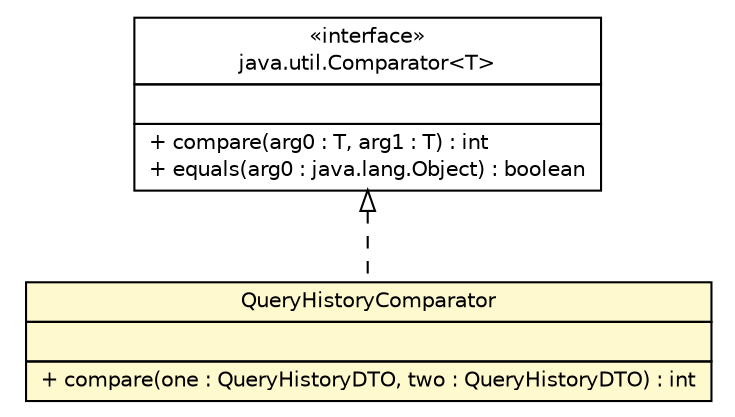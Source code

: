 #!/usr/local/bin/dot
#
# Class diagram 
# Generated by UmlGraph version 4.8 (http://www.spinellis.gr/sw/umlgraph)
#

digraph G {
	edge [fontname="Helvetica",fontsize=10,labelfontname="Helvetica",labelfontsize=10];
	node [fontname="Helvetica",fontsize=10,shape=plaintext];
	// gov.nih.nci.ncia.util.QueryHistoryComparator
	c66664 [label=<<table border="0" cellborder="1" cellspacing="0" cellpadding="2" port="p" bgcolor="lemonChiffon" href="./QueryHistoryComparator.html">
		<tr><td><table border="0" cellspacing="0" cellpadding="1">
			<tr><td> QueryHistoryComparator </td></tr>
		</table></td></tr>
		<tr><td><table border="0" cellspacing="0" cellpadding="1">
			<tr><td align="left">  </td></tr>
		</table></td></tr>
		<tr><td><table border="0" cellspacing="0" cellpadding="1">
			<tr><td align="left"> + compare(one : QueryHistoryDTO, two : QueryHistoryDTO) : int </td></tr>
		</table></td></tr>
		</table>>, fontname="Helvetica", fontcolor="black", fontsize=10.0];
	//gov.nih.nci.ncia.util.QueryHistoryComparator implements java.util.Comparator<T>
	c66680:p -> c66664:p [dir=back,arrowtail=empty,style=dashed];
	// java.util.Comparator<T>
	c66680 [label=<<table border="0" cellborder="1" cellspacing="0" cellpadding="2" port="p" href="http://java.sun.com/j2se/1.4.2/docs/api/java/util/Comparator.html">
		<tr><td><table border="0" cellspacing="0" cellpadding="1">
			<tr><td> &laquo;interface&raquo; </td></tr>
			<tr><td> java.util.Comparator&lt;T&gt; </td></tr>
		</table></td></tr>
		<tr><td><table border="0" cellspacing="0" cellpadding="1">
			<tr><td align="left">  </td></tr>
		</table></td></tr>
		<tr><td><table border="0" cellspacing="0" cellpadding="1">
			<tr><td align="left"> + compare(arg0 : T, arg1 : T) : int </td></tr>
			<tr><td align="left"> + equals(arg0 : java.lang.Object) : boolean </td></tr>
		</table></td></tr>
		</table>>, fontname="Helvetica", fontcolor="black", fontsize=10.0];
}

